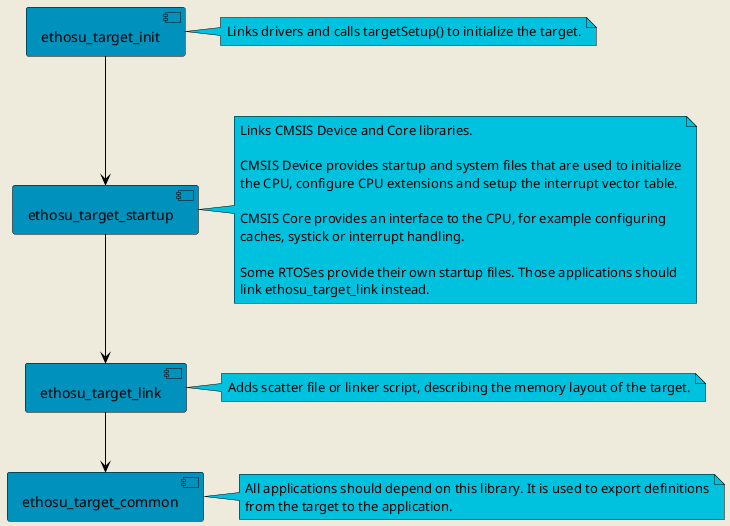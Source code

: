 @startuml

skinparam {
    BackgroundColor #EEEBDC
    DefaultFontColor black
}

skinparam component {
    BackgroundColor #0091BD
    BorderColor black
    ArrowColor black
}

skinparam note {
    BackgroundColor #00C1DE
    BorderColor black
}

[ethosu_target_init] --> [ethosu_target_startup]

[ethosu_target_startup] --> [ethosu_target_link]

[ethosu_target_link] --> [ethosu_target_common]

note right of ethosu_target_init
    Links drivers and calls targetSetup() to initialize the target.
end note

note right of ethosu_target_startup
    Links CMSIS Device and Core libraries.

    CMSIS Device provides startup and system files that are used to initialize
    the CPU, configure CPU extensions and setup the interrupt vector table.

    CMSIS Core provides an interface to the CPU, for example configuring
    caches, systick or interrupt handling.

    Some RTOSes provide their own startup files. Those applications should
    link ethosu_target_link instead.
end note

note right of ethosu_target_link
    Adds scatter file or linker script, describing the memory layout of the target.
end note

note right of ethosu_target_common
    All applications should depend on this library. It is used to export definitions
    from the target to the application.
end note

@enduml
